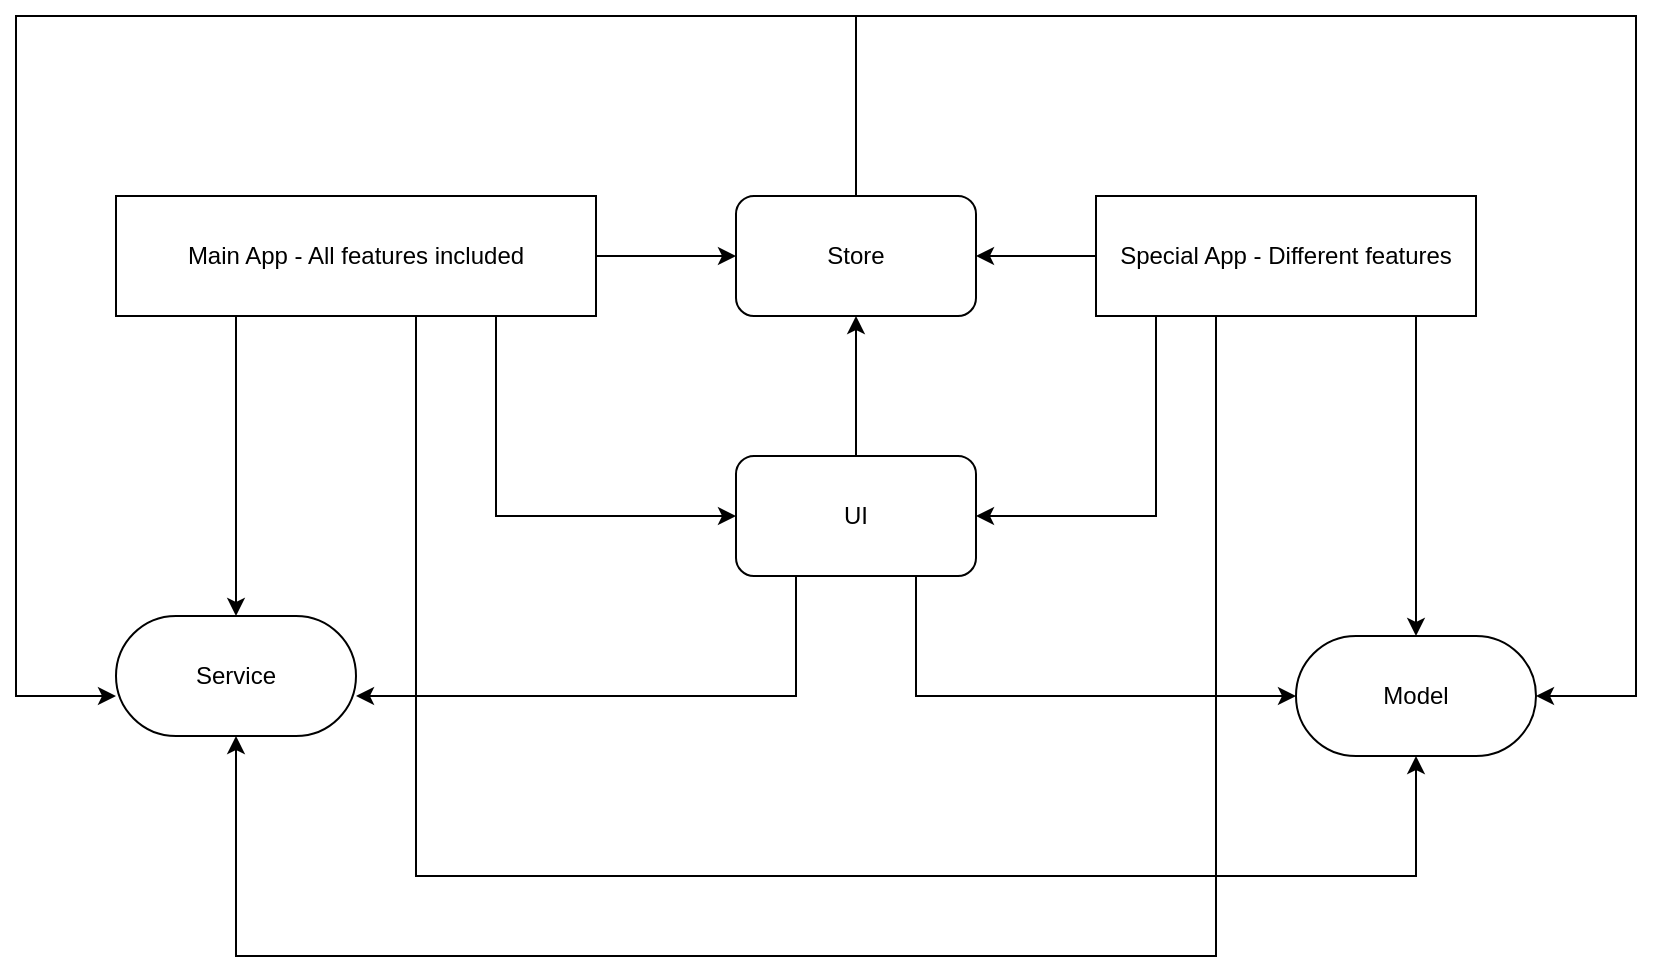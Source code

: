 <mxfile version="17.5.0" type="github">
  <diagram id="R2lEEEUBdFMjLlhIrx00" name="Page-1">
    <mxGraphModel dx="1127" dy="739" grid="1" gridSize="10" guides="1" tooltips="1" connect="1" arrows="1" fold="1" page="1" pageScale="1" pageWidth="850" pageHeight="1100" math="0" shadow="0" extFonts="Permanent Marker^https://fonts.googleapis.com/css?family=Permanent+Marker">
      <root>
        <mxCell id="0" />
        <mxCell id="1" parent="0" />
        <mxCell id="X6uzCjoW9kqWLh0DYhOa-25" style="edgeStyle=orthogonalEdgeStyle;rounded=0;orthogonalLoop=1;jettySize=auto;html=1;entryX=0;entryY=0.5;entryDx=0;entryDy=0;" edge="1" parent="1" source="X6uzCjoW9kqWLh0DYhOa-1" target="X6uzCjoW9kqWLh0DYhOa-6">
          <mxGeometry relative="1" as="geometry">
            <Array as="points">
              <mxPoint x="270" y="530" />
            </Array>
          </mxGeometry>
        </mxCell>
        <mxCell id="X6uzCjoW9kqWLh0DYhOa-26" style="edgeStyle=orthogonalEdgeStyle;rounded=0;orthogonalLoop=1;jettySize=auto;html=1;entryX=0;entryY=0.5;entryDx=0;entryDy=0;" edge="1" parent="1" source="X6uzCjoW9kqWLh0DYhOa-1" target="X6uzCjoW9kqWLh0DYhOa-5">
          <mxGeometry relative="1" as="geometry" />
        </mxCell>
        <mxCell id="X6uzCjoW9kqWLh0DYhOa-33" style="edgeStyle=orthogonalEdgeStyle;rounded=0;orthogonalLoop=1;jettySize=auto;html=1;" edge="1" parent="1" source="X6uzCjoW9kqWLh0DYhOa-1" target="X6uzCjoW9kqWLh0DYhOa-3">
          <mxGeometry relative="1" as="geometry">
            <Array as="points">
              <mxPoint x="140" y="450" />
              <mxPoint x="140" y="450" />
            </Array>
          </mxGeometry>
        </mxCell>
        <mxCell id="X6uzCjoW9kqWLh0DYhOa-35" style="edgeStyle=orthogonalEdgeStyle;rounded=0;orthogonalLoop=1;jettySize=auto;html=1;entryX=0.5;entryY=1;entryDx=0;entryDy=0;" edge="1" parent="1" source="X6uzCjoW9kqWLh0DYhOa-1" target="X6uzCjoW9kqWLh0DYhOa-4">
          <mxGeometry relative="1" as="geometry">
            <Array as="points">
              <mxPoint x="230" y="710" />
              <mxPoint x="730" y="710" />
            </Array>
          </mxGeometry>
        </mxCell>
        <mxCell id="X6uzCjoW9kqWLh0DYhOa-1" value="Main App - All features included" style="rounded=0;whiteSpace=wrap;html=1;" vertex="1" parent="1">
          <mxGeometry x="80" y="370" width="240" height="60" as="geometry" />
        </mxCell>
        <mxCell id="X6uzCjoW9kqWLh0DYhOa-24" style="edgeStyle=orthogonalEdgeStyle;rounded=0;orthogonalLoop=1;jettySize=auto;html=1;exitX=0.25;exitY=1;exitDx=0;exitDy=0;entryX=1;entryY=0.5;entryDx=0;entryDy=0;" edge="1" parent="1" source="X6uzCjoW9kqWLh0DYhOa-2" target="X6uzCjoW9kqWLh0DYhOa-6">
          <mxGeometry relative="1" as="geometry">
            <Array as="points">
              <mxPoint x="600" y="430" />
              <mxPoint x="600" y="530" />
            </Array>
          </mxGeometry>
        </mxCell>
        <mxCell id="X6uzCjoW9kqWLh0DYhOa-27" style="edgeStyle=orthogonalEdgeStyle;rounded=0;orthogonalLoop=1;jettySize=auto;html=1;entryX=1;entryY=0.5;entryDx=0;entryDy=0;" edge="1" parent="1" source="X6uzCjoW9kqWLh0DYhOa-2" target="X6uzCjoW9kqWLh0DYhOa-5">
          <mxGeometry relative="1" as="geometry" />
        </mxCell>
        <mxCell id="X6uzCjoW9kqWLh0DYhOa-34" style="edgeStyle=orthogonalEdgeStyle;rounded=0;orthogonalLoop=1;jettySize=auto;html=1;" edge="1" parent="1" source="X6uzCjoW9kqWLh0DYhOa-2" target="X6uzCjoW9kqWLh0DYhOa-4">
          <mxGeometry relative="1" as="geometry">
            <Array as="points">
              <mxPoint x="730" y="440" />
              <mxPoint x="730" y="440" />
            </Array>
          </mxGeometry>
        </mxCell>
        <mxCell id="X6uzCjoW9kqWLh0DYhOa-36" style="edgeStyle=orthogonalEdgeStyle;rounded=0;orthogonalLoop=1;jettySize=auto;html=1;entryX=0.5;entryY=1;entryDx=0;entryDy=0;" edge="1" parent="1" source="X6uzCjoW9kqWLh0DYhOa-2" target="X6uzCjoW9kqWLh0DYhOa-3">
          <mxGeometry relative="1" as="geometry">
            <Array as="points">
              <mxPoint x="630" y="750" />
              <mxPoint x="140" y="750" />
            </Array>
          </mxGeometry>
        </mxCell>
        <mxCell id="X6uzCjoW9kqWLh0DYhOa-2" value="Special App - Different features" style="rounded=0;whiteSpace=wrap;html=1;" vertex="1" parent="1">
          <mxGeometry x="570" y="370" width="190" height="60" as="geometry" />
        </mxCell>
        <mxCell id="X6uzCjoW9kqWLh0DYhOa-3" value="Service" style="rounded=1;whiteSpace=wrap;html=1;arcSize=50;" vertex="1" parent="1">
          <mxGeometry x="80" y="580" width="120" height="60" as="geometry" />
        </mxCell>
        <mxCell id="X6uzCjoW9kqWLh0DYhOa-4" value="Model" style="rounded=1;whiteSpace=wrap;html=1;arcSize=50;" vertex="1" parent="1">
          <mxGeometry x="670" y="590" width="120" height="60" as="geometry" />
        </mxCell>
        <mxCell id="X6uzCjoW9kqWLh0DYhOa-10" style="edgeStyle=orthogonalEdgeStyle;rounded=0;orthogonalLoop=1;jettySize=auto;html=1;" edge="1" parent="1" source="X6uzCjoW9kqWLh0DYhOa-6" target="X6uzCjoW9kqWLh0DYhOa-5">
          <mxGeometry relative="1" as="geometry" />
        </mxCell>
        <mxCell id="X6uzCjoW9kqWLh0DYhOa-30" style="edgeStyle=orthogonalEdgeStyle;rounded=0;orthogonalLoop=1;jettySize=auto;html=1;" edge="1" parent="1" source="X6uzCjoW9kqWLh0DYhOa-6">
          <mxGeometry relative="1" as="geometry">
            <mxPoint x="200" y="620" as="targetPoint" />
            <Array as="points">
              <mxPoint x="420" y="620" />
            </Array>
          </mxGeometry>
        </mxCell>
        <mxCell id="X6uzCjoW9kqWLh0DYhOa-32" style="edgeStyle=orthogonalEdgeStyle;rounded=0;orthogonalLoop=1;jettySize=auto;html=1;entryX=0;entryY=0.5;entryDx=0;entryDy=0;" edge="1" parent="1" source="X6uzCjoW9kqWLh0DYhOa-6" target="X6uzCjoW9kqWLh0DYhOa-4">
          <mxGeometry relative="1" as="geometry">
            <Array as="points">
              <mxPoint x="480" y="620" />
            </Array>
          </mxGeometry>
        </mxCell>
        <mxCell id="X6uzCjoW9kqWLh0DYhOa-6" value="UI" style="rounded=1;whiteSpace=wrap;html=1;" vertex="1" parent="1">
          <mxGeometry x="390" y="500" width="120" height="60" as="geometry" />
        </mxCell>
        <mxCell id="X6uzCjoW9kqWLh0DYhOa-28" style="edgeStyle=orthogonalEdgeStyle;rounded=0;orthogonalLoop=1;jettySize=auto;html=1;entryX=1;entryY=0.5;entryDx=0;entryDy=0;" edge="1" parent="1" source="X6uzCjoW9kqWLh0DYhOa-5" target="X6uzCjoW9kqWLh0DYhOa-4">
          <mxGeometry relative="1" as="geometry">
            <Array as="points">
              <mxPoint x="450" y="280" />
              <mxPoint x="840" y="280" />
              <mxPoint x="840" y="620" />
            </Array>
          </mxGeometry>
        </mxCell>
        <mxCell id="X6uzCjoW9kqWLh0DYhOa-29" style="edgeStyle=orthogonalEdgeStyle;rounded=0;orthogonalLoop=1;jettySize=auto;html=1;" edge="1" parent="1" source="X6uzCjoW9kqWLh0DYhOa-5">
          <mxGeometry relative="1" as="geometry">
            <mxPoint x="80" y="620" as="targetPoint" />
            <Array as="points">
              <mxPoint x="450" y="280" />
              <mxPoint x="30" y="280" />
              <mxPoint x="30" y="620" />
            </Array>
          </mxGeometry>
        </mxCell>
        <mxCell id="X6uzCjoW9kqWLh0DYhOa-5" value="Store" style="rounded=1;whiteSpace=wrap;html=1;" vertex="1" parent="1">
          <mxGeometry x="390" y="370" width="120" height="60" as="geometry" />
        </mxCell>
      </root>
    </mxGraphModel>
  </diagram>
</mxfile>
